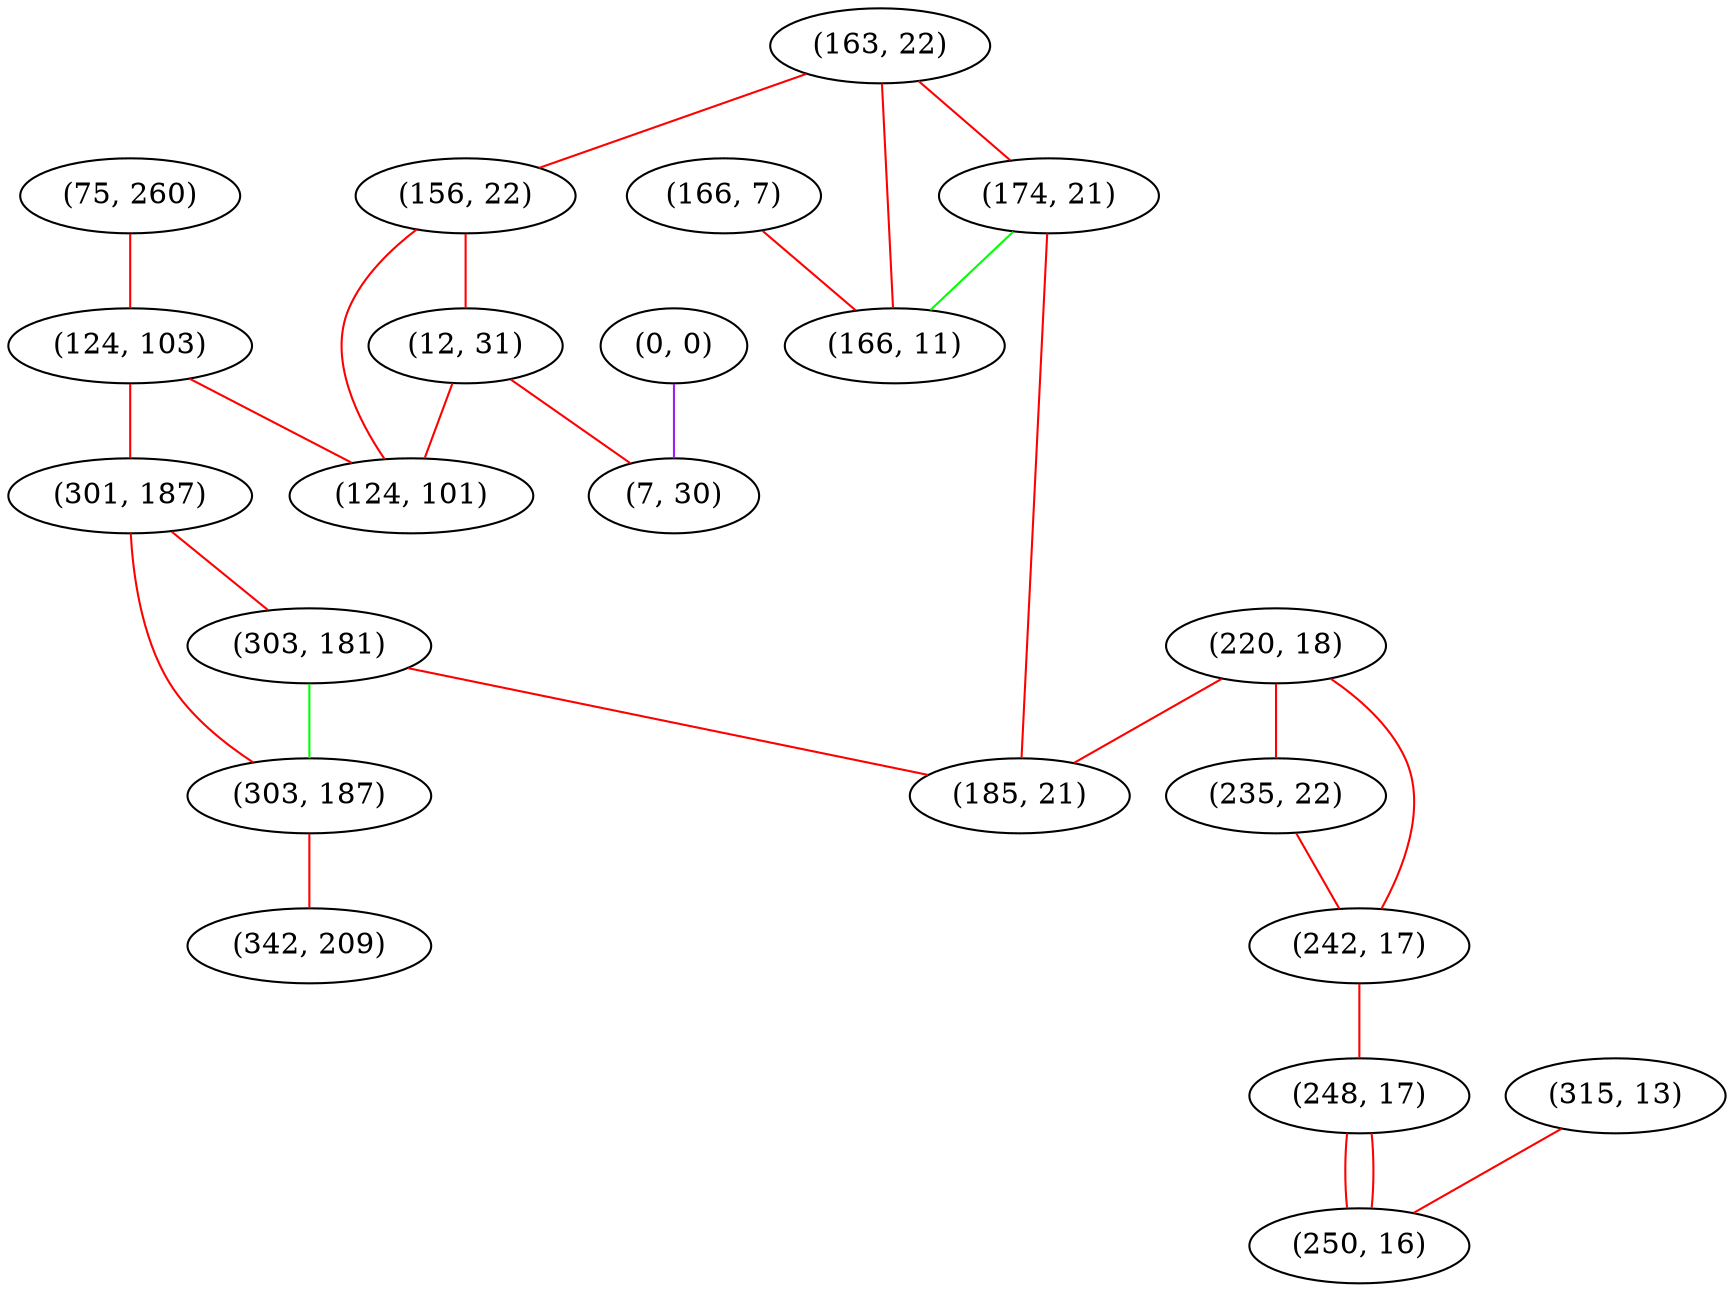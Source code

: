 graph "" {
"(75, 260)";
"(163, 22)";
"(220, 18)";
"(156, 22)";
"(235, 22)";
"(12, 31)";
"(174, 21)";
"(124, 103)";
"(301, 187)";
"(303, 181)";
"(242, 17)";
"(303, 187)";
"(0, 0)";
"(166, 7)";
"(342, 209)";
"(185, 21)";
"(124, 101)";
"(166, 11)";
"(315, 13)";
"(248, 17)";
"(7, 30)";
"(250, 16)";
"(75, 260)" -- "(124, 103)"  [color=red, key=0, weight=1];
"(163, 22)" -- "(166, 11)"  [color=red, key=0, weight=1];
"(163, 22)" -- "(156, 22)"  [color=red, key=0, weight=1];
"(163, 22)" -- "(174, 21)"  [color=red, key=0, weight=1];
"(220, 18)" -- "(185, 21)"  [color=red, key=0, weight=1];
"(220, 18)" -- "(242, 17)"  [color=red, key=0, weight=1];
"(220, 18)" -- "(235, 22)"  [color=red, key=0, weight=1];
"(156, 22)" -- "(124, 101)"  [color=red, key=0, weight=1];
"(156, 22)" -- "(12, 31)"  [color=red, key=0, weight=1];
"(235, 22)" -- "(242, 17)"  [color=red, key=0, weight=1];
"(12, 31)" -- "(124, 101)"  [color=red, key=0, weight=1];
"(12, 31)" -- "(7, 30)"  [color=red, key=0, weight=1];
"(174, 21)" -- "(166, 11)"  [color=green, key=0, weight=2];
"(174, 21)" -- "(185, 21)"  [color=red, key=0, weight=1];
"(124, 103)" -- "(124, 101)"  [color=red, key=0, weight=1];
"(124, 103)" -- "(301, 187)"  [color=red, key=0, weight=1];
"(301, 187)" -- "(303, 187)"  [color=red, key=0, weight=1];
"(301, 187)" -- "(303, 181)"  [color=red, key=0, weight=1];
"(303, 181)" -- "(303, 187)"  [color=green, key=0, weight=2];
"(303, 181)" -- "(185, 21)"  [color=red, key=0, weight=1];
"(242, 17)" -- "(248, 17)"  [color=red, key=0, weight=1];
"(303, 187)" -- "(342, 209)"  [color=red, key=0, weight=1];
"(0, 0)" -- "(7, 30)"  [color=purple, key=0, weight=4];
"(166, 7)" -- "(166, 11)"  [color=red, key=0, weight=1];
"(315, 13)" -- "(250, 16)"  [color=red, key=0, weight=1];
"(248, 17)" -- "(250, 16)"  [color=red, key=0, weight=1];
"(248, 17)" -- "(250, 16)"  [color=red, key=1, weight=1];
}
